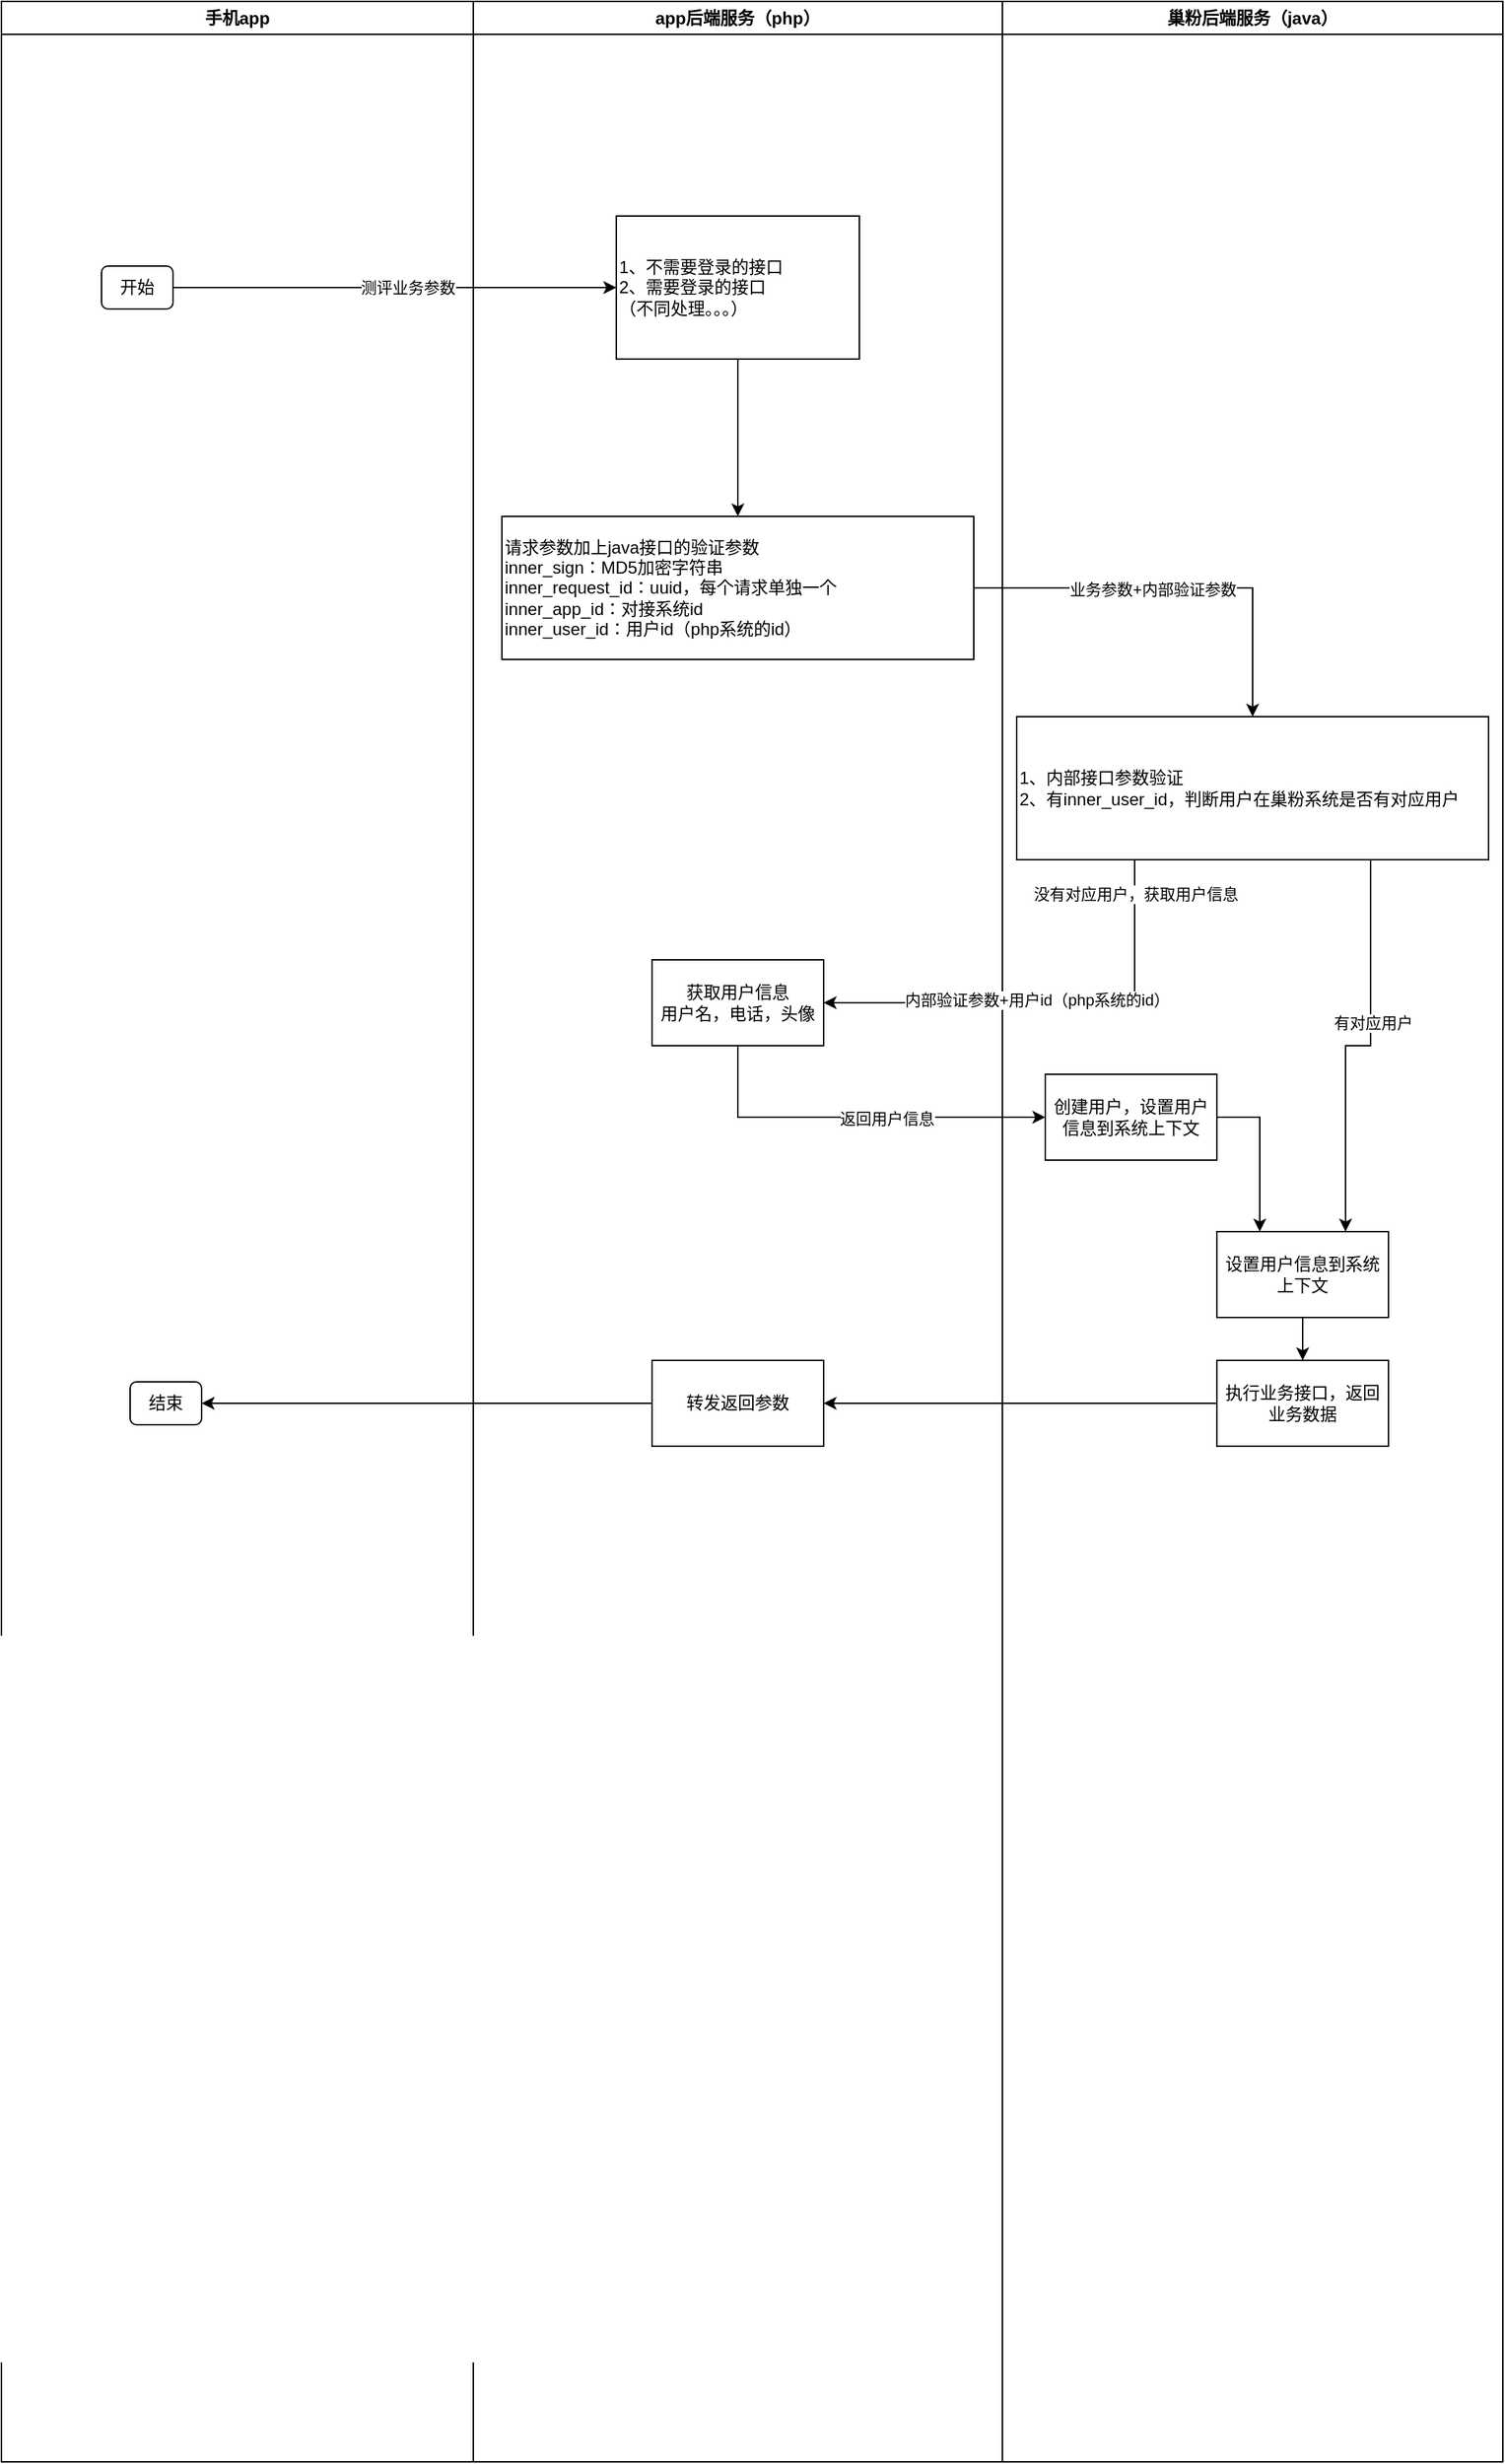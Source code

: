<mxfile version="21.3.7" type="github">
  <diagram name="第 1 页" id="WebCkufQsr-PPfxd4ha9">
    <mxGraphModel dx="1052" dy="575" grid="1" gridSize="10" guides="1" tooltips="1" connect="1" arrows="1" fold="1" page="1" pageScale="1" pageWidth="2339" pageHeight="3300" math="0" shadow="0">
      <root>
        <mxCell id="0" />
        <mxCell id="1" parent="0" />
        <mxCell id="7-bEAcDkT0EXlVhwydNP-1" value="手机app" style="swimlane;whiteSpace=wrap;html=1;" vertex="1" parent="1">
          <mxGeometry x="160" y="90" width="330" height="1720" as="geometry" />
        </mxCell>
        <mxCell id="7-bEAcDkT0EXlVhwydNP-7" value="开始" style="rounded=1;whiteSpace=wrap;html=1;" vertex="1" parent="7-bEAcDkT0EXlVhwydNP-1">
          <mxGeometry x="70" y="185" width="50" height="30" as="geometry" />
        </mxCell>
        <mxCell id="7-bEAcDkT0EXlVhwydNP-30" value="结束" style="rounded=1;whiteSpace=wrap;html=1;" vertex="1" parent="7-bEAcDkT0EXlVhwydNP-1">
          <mxGeometry x="90" y="965" width="50" height="30" as="geometry" />
        </mxCell>
        <mxCell id="7-bEAcDkT0EXlVhwydNP-3" value="app后端服务（php）" style="swimlane;whiteSpace=wrap;html=1;" vertex="1" parent="1">
          <mxGeometry x="490" y="90" width="370" height="1720" as="geometry" />
        </mxCell>
        <mxCell id="7-bEAcDkT0EXlVhwydNP-8" value="1、不需要登录的接口&lt;br&gt;2、需要登录的接口&lt;br&gt;（不同处理。。。）" style="rounded=0;whiteSpace=wrap;html=1;align=left;" vertex="1" parent="7-bEAcDkT0EXlVhwydNP-3">
          <mxGeometry x="100" y="150" width="170" height="100" as="geometry" />
        </mxCell>
        <mxCell id="7-bEAcDkT0EXlVhwydNP-12" value="请求参数加上java接口的验证参数&lt;br&gt;inner_sign：MD5加密字符串&lt;br&gt;inner_request_id：uuid，每个请求单独一个&lt;br&gt;inner_app_id：对接系统id&lt;br&gt;inner_user_id：用户id（php系统的id）" style="rounded=0;whiteSpace=wrap;html=1;align=left;" vertex="1" parent="7-bEAcDkT0EXlVhwydNP-3">
          <mxGeometry x="20" y="360" width="330" height="100" as="geometry" />
        </mxCell>
        <mxCell id="7-bEAcDkT0EXlVhwydNP-13" value="" style="endArrow=classic;html=1;rounded=0;exitX=0.5;exitY=1;exitDx=0;exitDy=0;entryX=0.5;entryY=0;entryDx=0;entryDy=0;" edge="1" parent="7-bEAcDkT0EXlVhwydNP-3" source="7-bEAcDkT0EXlVhwydNP-8" target="7-bEAcDkT0EXlVhwydNP-12">
          <mxGeometry width="50" height="50" relative="1" as="geometry">
            <mxPoint x="190" y="270" as="sourcePoint" />
            <mxPoint x="240" y="220" as="targetPoint" />
          </mxGeometry>
        </mxCell>
        <mxCell id="7-bEAcDkT0EXlVhwydNP-16" value="获取用户信息&lt;br&gt;用户名，电话，头像" style="rounded=0;whiteSpace=wrap;html=1;" vertex="1" parent="7-bEAcDkT0EXlVhwydNP-3">
          <mxGeometry x="125" y="670" width="120" height="60" as="geometry" />
        </mxCell>
        <mxCell id="7-bEAcDkT0EXlVhwydNP-28" value="转发返回参数" style="rounded=0;whiteSpace=wrap;html=1;" vertex="1" parent="7-bEAcDkT0EXlVhwydNP-3">
          <mxGeometry x="125" y="950" width="120" height="60" as="geometry" />
        </mxCell>
        <mxCell id="7-bEAcDkT0EXlVhwydNP-4" value="巢粉后端服务（java）" style="swimlane;whiteSpace=wrap;html=1;" vertex="1" parent="1">
          <mxGeometry x="860" y="90" width="350" height="1720" as="geometry" />
        </mxCell>
        <mxCell id="7-bEAcDkT0EXlVhwydNP-34" style="edgeStyle=orthogonalEdgeStyle;rounded=0;orthogonalLoop=1;jettySize=auto;html=1;exitX=0.75;exitY=1;exitDx=0;exitDy=0;entryX=0.75;entryY=0;entryDx=0;entryDy=0;" edge="1" parent="7-bEAcDkT0EXlVhwydNP-4" source="7-bEAcDkT0EXlVhwydNP-14" target="7-bEAcDkT0EXlVhwydNP-33">
          <mxGeometry relative="1" as="geometry" />
        </mxCell>
        <mxCell id="7-bEAcDkT0EXlVhwydNP-36" value="有对应用户" style="edgeLabel;html=1;align=center;verticalAlign=middle;resizable=0;points=[];" vertex="1" connectable="0" parent="7-bEAcDkT0EXlVhwydNP-34">
          <mxGeometry x="-0.177" y="1" relative="1" as="geometry">
            <mxPoint as="offset" />
          </mxGeometry>
        </mxCell>
        <mxCell id="7-bEAcDkT0EXlVhwydNP-14" value="1、内部接口参数验证&lt;br&gt;2、有inner_user_id，判断用户在巢粉系统是否有对应用户" style="rounded=0;whiteSpace=wrap;html=1;align=left;" vertex="1" parent="7-bEAcDkT0EXlVhwydNP-4">
          <mxGeometry x="10" y="500" width="330" height="100" as="geometry" />
        </mxCell>
        <mxCell id="7-bEAcDkT0EXlVhwydNP-37" style="edgeStyle=orthogonalEdgeStyle;rounded=0;orthogonalLoop=1;jettySize=auto;html=1;exitX=1;exitY=0.5;exitDx=0;exitDy=0;entryX=0.25;entryY=0;entryDx=0;entryDy=0;" edge="1" parent="7-bEAcDkT0EXlVhwydNP-4" source="7-bEAcDkT0EXlVhwydNP-23" target="7-bEAcDkT0EXlVhwydNP-33">
          <mxGeometry relative="1" as="geometry" />
        </mxCell>
        <mxCell id="7-bEAcDkT0EXlVhwydNP-23" value="创建用户，设置用户信息到系统上下文" style="rounded=0;whiteSpace=wrap;html=1;" vertex="1" parent="7-bEAcDkT0EXlVhwydNP-4">
          <mxGeometry x="30" y="750" width="120" height="60" as="geometry" />
        </mxCell>
        <mxCell id="7-bEAcDkT0EXlVhwydNP-26" value="执行业务接口，返回业务数据" style="rounded=0;whiteSpace=wrap;html=1;" vertex="1" parent="7-bEAcDkT0EXlVhwydNP-4">
          <mxGeometry x="150" y="950" width="120" height="60" as="geometry" />
        </mxCell>
        <mxCell id="7-bEAcDkT0EXlVhwydNP-35" style="edgeStyle=orthogonalEdgeStyle;rounded=0;orthogonalLoop=1;jettySize=auto;html=1;exitX=0.5;exitY=1;exitDx=0;exitDy=0;entryX=0.5;entryY=0;entryDx=0;entryDy=0;" edge="1" parent="7-bEAcDkT0EXlVhwydNP-4" source="7-bEAcDkT0EXlVhwydNP-33" target="7-bEAcDkT0EXlVhwydNP-26">
          <mxGeometry relative="1" as="geometry" />
        </mxCell>
        <mxCell id="7-bEAcDkT0EXlVhwydNP-33" value="设置用户信息到系统上下文" style="rounded=0;whiteSpace=wrap;html=1;" vertex="1" parent="7-bEAcDkT0EXlVhwydNP-4">
          <mxGeometry x="150" y="860" width="120" height="60" as="geometry" />
        </mxCell>
        <mxCell id="7-bEAcDkT0EXlVhwydNP-9" value="" style="endArrow=classic;html=1;rounded=0;exitX=1;exitY=0.5;exitDx=0;exitDy=0;entryX=0;entryY=0.5;entryDx=0;entryDy=0;" edge="1" parent="1" source="7-bEAcDkT0EXlVhwydNP-7" target="7-bEAcDkT0EXlVhwydNP-8">
          <mxGeometry width="50" height="50" relative="1" as="geometry">
            <mxPoint x="500" y="395" as="sourcePoint" />
            <mxPoint x="550" y="345" as="targetPoint" />
          </mxGeometry>
        </mxCell>
        <mxCell id="7-bEAcDkT0EXlVhwydNP-11" value="测评业务参数" style="edgeLabel;html=1;align=center;verticalAlign=middle;resizable=0;points=[];" vertex="1" connectable="0" parent="7-bEAcDkT0EXlVhwydNP-9">
          <mxGeometry x="0.056" relative="1" as="geometry">
            <mxPoint as="offset" />
          </mxGeometry>
        </mxCell>
        <mxCell id="7-bEAcDkT0EXlVhwydNP-15" style="edgeStyle=orthogonalEdgeStyle;rounded=0;orthogonalLoop=1;jettySize=auto;html=1;exitX=1;exitY=0.5;exitDx=0;exitDy=0;entryX=0.5;entryY=0;entryDx=0;entryDy=0;" edge="1" parent="1" source="7-bEAcDkT0EXlVhwydNP-12" target="7-bEAcDkT0EXlVhwydNP-14">
          <mxGeometry relative="1" as="geometry" />
        </mxCell>
        <mxCell id="7-bEAcDkT0EXlVhwydNP-18" value="业务参数+内部验证参数" style="edgeLabel;html=1;align=center;verticalAlign=middle;resizable=0;points=[];" vertex="1" connectable="0" parent="7-bEAcDkT0EXlVhwydNP-15">
          <mxGeometry x="-0.128" y="-1" relative="1" as="geometry">
            <mxPoint as="offset" />
          </mxGeometry>
        </mxCell>
        <mxCell id="7-bEAcDkT0EXlVhwydNP-17" style="edgeStyle=orthogonalEdgeStyle;rounded=0;orthogonalLoop=1;jettySize=auto;html=1;exitX=0.25;exitY=1;exitDx=0;exitDy=0;entryX=1;entryY=0.5;entryDx=0;entryDy=0;" edge="1" parent="1" source="7-bEAcDkT0EXlVhwydNP-14" target="7-bEAcDkT0EXlVhwydNP-16">
          <mxGeometry relative="1" as="geometry" />
        </mxCell>
        <mxCell id="7-bEAcDkT0EXlVhwydNP-21" value="没有对应用户，获取用户信息" style="edgeLabel;html=1;align=center;verticalAlign=middle;resizable=0;points=[];" vertex="1" connectable="0" parent="7-bEAcDkT0EXlVhwydNP-17">
          <mxGeometry x="-0.852" relative="1" as="geometry">
            <mxPoint as="offset" />
          </mxGeometry>
        </mxCell>
        <mxCell id="7-bEAcDkT0EXlVhwydNP-22" value="内部验证参数+用户id（php系统的id）" style="edgeLabel;html=1;align=center;verticalAlign=middle;resizable=0;points=[];" vertex="1" connectable="0" parent="7-bEAcDkT0EXlVhwydNP-17">
          <mxGeometry x="0.062" y="-2" relative="1" as="geometry">
            <mxPoint as="offset" />
          </mxGeometry>
        </mxCell>
        <mxCell id="7-bEAcDkT0EXlVhwydNP-24" style="edgeStyle=orthogonalEdgeStyle;rounded=0;orthogonalLoop=1;jettySize=auto;html=1;exitX=0.5;exitY=1;exitDx=0;exitDy=0;entryX=0;entryY=0.5;entryDx=0;entryDy=0;" edge="1" parent="1" source="7-bEAcDkT0EXlVhwydNP-16" target="7-bEAcDkT0EXlVhwydNP-23">
          <mxGeometry relative="1" as="geometry" />
        </mxCell>
        <mxCell id="7-bEAcDkT0EXlVhwydNP-25" value="返回用户信息" style="edgeLabel;html=1;align=center;verticalAlign=middle;resizable=0;points=[];" vertex="1" connectable="0" parent="7-bEAcDkT0EXlVhwydNP-24">
          <mxGeometry x="0.16" y="-1" relative="1" as="geometry">
            <mxPoint as="offset" />
          </mxGeometry>
        </mxCell>
        <mxCell id="7-bEAcDkT0EXlVhwydNP-29" style="edgeStyle=orthogonalEdgeStyle;rounded=0;orthogonalLoop=1;jettySize=auto;html=1;exitX=0;exitY=0.5;exitDx=0;exitDy=0;entryX=1;entryY=0.5;entryDx=0;entryDy=0;" edge="1" parent="1" source="7-bEAcDkT0EXlVhwydNP-26" target="7-bEAcDkT0EXlVhwydNP-28">
          <mxGeometry relative="1" as="geometry" />
        </mxCell>
        <mxCell id="7-bEAcDkT0EXlVhwydNP-31" style="edgeStyle=orthogonalEdgeStyle;rounded=0;orthogonalLoop=1;jettySize=auto;html=1;exitX=0;exitY=0.5;exitDx=0;exitDy=0;entryX=1;entryY=0.5;entryDx=0;entryDy=0;" edge="1" parent="1" source="7-bEAcDkT0EXlVhwydNP-28" target="7-bEAcDkT0EXlVhwydNP-30">
          <mxGeometry relative="1" as="geometry" />
        </mxCell>
      </root>
    </mxGraphModel>
  </diagram>
</mxfile>
